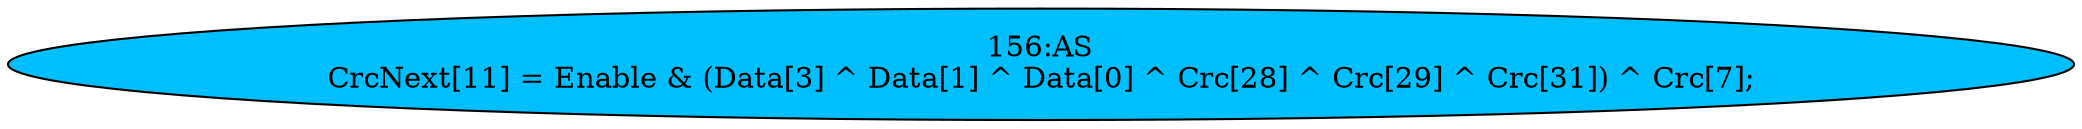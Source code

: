 strict digraph "" {
	node [label="\N"];
	"156:AS"	 [ast="<pyverilog.vparser.ast.Assign object at 0x7f417dcca250>",
		def_var="['CrcNext']",
		fillcolor=deepskyblue,
		label="156:AS
CrcNext[11] = Enable & (Data[3] ^ Data[1] ^ Data[0] ^ Crc[28] ^ Crc[29] ^ Crc[31]) ^ Crc[7];",
		statements="[]",
		style=filled,
		typ=Assign,
		use_var="['Enable', 'Data', 'Data', 'Data', 'Crc', 'Crc', 'Crc', 'Crc']"];
}
